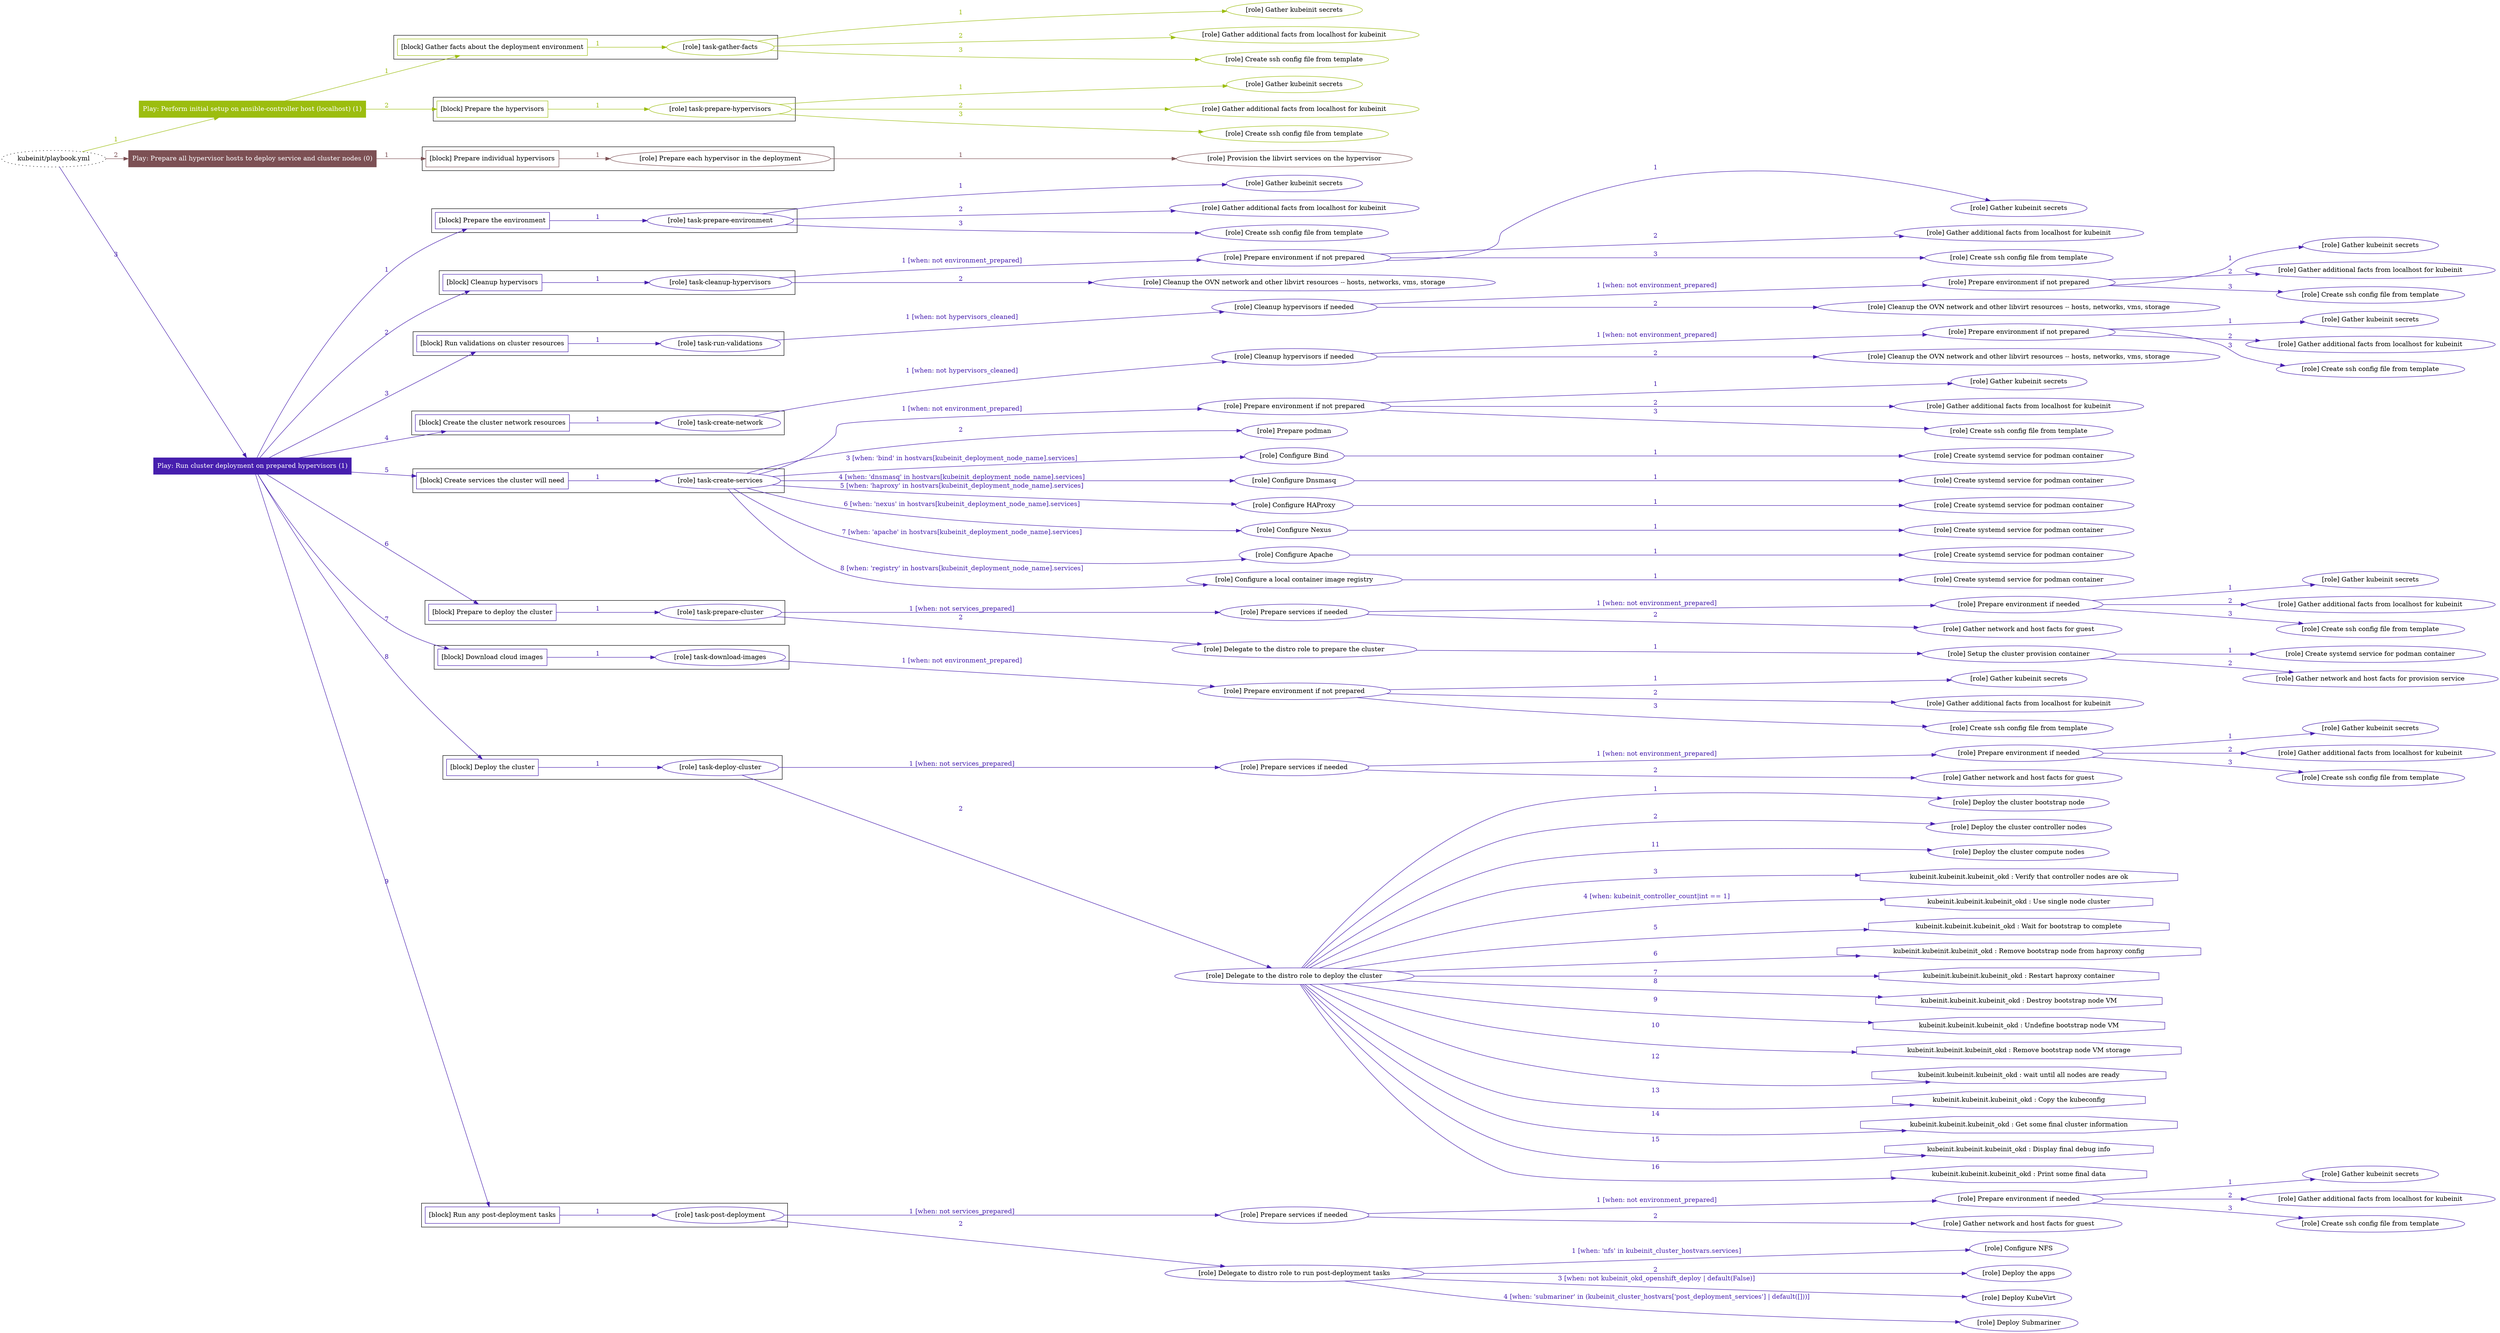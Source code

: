 digraph {
	graph [concentrate=true ordering=in rankdir=LR ratio=fill]
	edge [esep=5 sep=10]
	"kubeinit/playbook.yml" [URL="/home/runner/work/kubeinit/kubeinit/kubeinit/playbook.yml" id=playbook_9cc802af style=dotted]
	play_81bc1581 [label="Play: Perform initial setup on ansible-controller host (localhost) (1)" URL="/home/runner/work/kubeinit/kubeinit/kubeinit/playbook.yml" color="#9cbd0f" fontcolor="#ffffff" id=play_81bc1581 shape=box style=filled tooltip=localhost]
	"kubeinit/playbook.yml" -> play_81bc1581 [label="1 " color="#9cbd0f" fontcolor="#9cbd0f" id=edge_189bdab9 labeltooltip="1 " tooltip="1 "]
	subgraph "Gather kubeinit secrets" {
		role_7b943861 [label="[role] Gather kubeinit secrets" URL="/home/runner/.ansible/collections/ansible_collections/kubeinit/kubeinit/roles/kubeinit_prepare/tasks/gather_kubeinit_facts.yml" color="#9cbd0f" id=role_7b943861 tooltip="Gather kubeinit secrets"]
	}
	subgraph "Gather additional facts from localhost for kubeinit" {
		role_65903624 [label="[role] Gather additional facts from localhost for kubeinit" URL="/home/runner/.ansible/collections/ansible_collections/kubeinit/kubeinit/roles/kubeinit_prepare/tasks/gather_kubeinit_facts.yml" color="#9cbd0f" id=role_65903624 tooltip="Gather additional facts from localhost for kubeinit"]
	}
	subgraph "Create ssh config file from template" {
		role_496c6e29 [label="[role] Create ssh config file from template" URL="/home/runner/.ansible/collections/ansible_collections/kubeinit/kubeinit/roles/kubeinit_prepare/tasks/gather_kubeinit_facts.yml" color="#9cbd0f" id=role_496c6e29 tooltip="Create ssh config file from template"]
	}
	subgraph "task-gather-facts" {
		role_dcdf3f28 [label="[role] task-gather-facts" URL="/home/runner/work/kubeinit/kubeinit/kubeinit/playbook.yml" color="#9cbd0f" id=role_dcdf3f28 tooltip="task-gather-facts"]
		role_dcdf3f28 -> role_7b943861 [label="1 " color="#9cbd0f" fontcolor="#9cbd0f" id=edge_98c8d8b8 labeltooltip="1 " tooltip="1 "]
		role_dcdf3f28 -> role_65903624 [label="2 " color="#9cbd0f" fontcolor="#9cbd0f" id=edge_5cb4cde2 labeltooltip="2 " tooltip="2 "]
		role_dcdf3f28 -> role_496c6e29 [label="3 " color="#9cbd0f" fontcolor="#9cbd0f" id=edge_80d3b8a9 labeltooltip="3 " tooltip="3 "]
	}
	subgraph "Gather kubeinit secrets" {
		role_e08fcea3 [label="[role] Gather kubeinit secrets" URL="/home/runner/.ansible/collections/ansible_collections/kubeinit/kubeinit/roles/kubeinit_prepare/tasks/gather_kubeinit_facts.yml" color="#9cbd0f" id=role_e08fcea3 tooltip="Gather kubeinit secrets"]
	}
	subgraph "Gather additional facts from localhost for kubeinit" {
		role_edfb1e22 [label="[role] Gather additional facts from localhost for kubeinit" URL="/home/runner/.ansible/collections/ansible_collections/kubeinit/kubeinit/roles/kubeinit_prepare/tasks/gather_kubeinit_facts.yml" color="#9cbd0f" id=role_edfb1e22 tooltip="Gather additional facts from localhost for kubeinit"]
	}
	subgraph "Create ssh config file from template" {
		role_15c2b020 [label="[role] Create ssh config file from template" URL="/home/runner/.ansible/collections/ansible_collections/kubeinit/kubeinit/roles/kubeinit_prepare/tasks/gather_kubeinit_facts.yml" color="#9cbd0f" id=role_15c2b020 tooltip="Create ssh config file from template"]
	}
	subgraph "task-prepare-hypervisors" {
		role_9804eafb [label="[role] task-prepare-hypervisors" URL="/home/runner/work/kubeinit/kubeinit/kubeinit/playbook.yml" color="#9cbd0f" id=role_9804eafb tooltip="task-prepare-hypervisors"]
		role_9804eafb -> role_e08fcea3 [label="1 " color="#9cbd0f" fontcolor="#9cbd0f" id=edge_4ecbd9c1 labeltooltip="1 " tooltip="1 "]
		role_9804eafb -> role_edfb1e22 [label="2 " color="#9cbd0f" fontcolor="#9cbd0f" id=edge_623f1807 labeltooltip="2 " tooltip="2 "]
		role_9804eafb -> role_15c2b020 [label="3 " color="#9cbd0f" fontcolor="#9cbd0f" id=edge_938f1fee labeltooltip="3 " tooltip="3 "]
	}
	subgraph "Play: Perform initial setup on ansible-controller host (localhost) (1)" {
		play_81bc1581 -> block_3ba77d86 [label=1 color="#9cbd0f" fontcolor="#9cbd0f" id=edge_8c261be0 labeltooltip=1 tooltip=1]
		subgraph cluster_block_3ba77d86 {
			block_3ba77d86 [label="[block] Gather facts about the deployment environment" URL="/home/runner/work/kubeinit/kubeinit/kubeinit/playbook.yml" color="#9cbd0f" id=block_3ba77d86 labeltooltip="Gather facts about the deployment environment" shape=box tooltip="Gather facts about the deployment environment"]
			block_3ba77d86 -> role_dcdf3f28 [label="1 " color="#9cbd0f" fontcolor="#9cbd0f" id=edge_41c5cd5d labeltooltip="1 " tooltip="1 "]
		}
		play_81bc1581 -> block_17cf074a [label=2 color="#9cbd0f" fontcolor="#9cbd0f" id=edge_1e393c81 labeltooltip=2 tooltip=2]
		subgraph cluster_block_17cf074a {
			block_17cf074a [label="[block] Prepare the hypervisors" URL="/home/runner/work/kubeinit/kubeinit/kubeinit/playbook.yml" color="#9cbd0f" id=block_17cf074a labeltooltip="Prepare the hypervisors" shape=box tooltip="Prepare the hypervisors"]
			block_17cf074a -> role_9804eafb [label="1 " color="#9cbd0f" fontcolor="#9cbd0f" id=edge_7dbd4bc4 labeltooltip="1 " tooltip="1 "]
		}
	}
	play_7b127352 [label="Play: Prepare all hypervisor hosts to deploy service and cluster nodes (0)" URL="/home/runner/work/kubeinit/kubeinit/kubeinit/playbook.yml" color="#7c5054" fontcolor="#ffffff" id=play_7b127352 shape=box style=filled tooltip="Play: Prepare all hypervisor hosts to deploy service and cluster nodes (0)"]
	"kubeinit/playbook.yml" -> play_7b127352 [label="2 " color="#7c5054" fontcolor="#7c5054" id=edge_71e91bdf labeltooltip="2 " tooltip="2 "]
	subgraph "Provision the libvirt services on the hypervisor" {
		role_feec5222 [label="[role] Provision the libvirt services on the hypervisor" URL="/home/runner/.ansible/collections/ansible_collections/kubeinit/kubeinit/roles/kubeinit_prepare/tasks/prepare_hypervisor.yml" color="#7c5054" id=role_feec5222 tooltip="Provision the libvirt services on the hypervisor"]
	}
	subgraph "Prepare each hypervisor in the deployment" {
		role_6adc92ae [label="[role] Prepare each hypervisor in the deployment" URL="/home/runner/work/kubeinit/kubeinit/kubeinit/playbook.yml" color="#7c5054" id=role_6adc92ae tooltip="Prepare each hypervisor in the deployment"]
		role_6adc92ae -> role_feec5222 [label="1 " color="#7c5054" fontcolor="#7c5054" id=edge_ac020909 labeltooltip="1 " tooltip="1 "]
	}
	subgraph "Play: Prepare all hypervisor hosts to deploy service and cluster nodes (0)" {
		play_7b127352 -> block_14a18337 [label=1 color="#7c5054" fontcolor="#7c5054" id=edge_80cd585d labeltooltip=1 tooltip=1]
		subgraph cluster_block_14a18337 {
			block_14a18337 [label="[block] Prepare individual hypervisors" URL="/home/runner/work/kubeinit/kubeinit/kubeinit/playbook.yml" color="#7c5054" id=block_14a18337 labeltooltip="Prepare individual hypervisors" shape=box tooltip="Prepare individual hypervisors"]
			block_14a18337 -> role_6adc92ae [label="1 " color="#7c5054" fontcolor="#7c5054" id=edge_78075892 labeltooltip="1 " tooltip="1 "]
		}
	}
	play_370c5b3e [label="Play: Run cluster deployment on prepared hypervisors (1)" URL="/home/runner/work/kubeinit/kubeinit/kubeinit/playbook.yml" color="#461eae" fontcolor="#ffffff" id=play_370c5b3e shape=box style=filled tooltip=localhost]
	"kubeinit/playbook.yml" -> play_370c5b3e [label="3 " color="#461eae" fontcolor="#461eae" id=edge_d28261f2 labeltooltip="3 " tooltip="3 "]
	subgraph "Gather kubeinit secrets" {
		role_a49b3875 [label="[role] Gather kubeinit secrets" URL="/home/runner/.ansible/collections/ansible_collections/kubeinit/kubeinit/roles/kubeinit_prepare/tasks/gather_kubeinit_facts.yml" color="#461eae" id=role_a49b3875 tooltip="Gather kubeinit secrets"]
	}
	subgraph "Gather additional facts from localhost for kubeinit" {
		role_4850aa24 [label="[role] Gather additional facts from localhost for kubeinit" URL="/home/runner/.ansible/collections/ansible_collections/kubeinit/kubeinit/roles/kubeinit_prepare/tasks/gather_kubeinit_facts.yml" color="#461eae" id=role_4850aa24 tooltip="Gather additional facts from localhost for kubeinit"]
	}
	subgraph "Create ssh config file from template" {
		role_ab79af02 [label="[role] Create ssh config file from template" URL="/home/runner/.ansible/collections/ansible_collections/kubeinit/kubeinit/roles/kubeinit_prepare/tasks/gather_kubeinit_facts.yml" color="#461eae" id=role_ab79af02 tooltip="Create ssh config file from template"]
	}
	subgraph "task-prepare-environment" {
		role_c9376bac [label="[role] task-prepare-environment" URL="/home/runner/work/kubeinit/kubeinit/kubeinit/playbook.yml" color="#461eae" id=role_c9376bac tooltip="task-prepare-environment"]
		role_c9376bac -> role_a49b3875 [label="1 " color="#461eae" fontcolor="#461eae" id=edge_0847d1ad labeltooltip="1 " tooltip="1 "]
		role_c9376bac -> role_4850aa24 [label="2 " color="#461eae" fontcolor="#461eae" id=edge_4413a2c4 labeltooltip="2 " tooltip="2 "]
		role_c9376bac -> role_ab79af02 [label="3 " color="#461eae" fontcolor="#461eae" id=edge_9b6a639d labeltooltip="3 " tooltip="3 "]
	}
	subgraph "Gather kubeinit secrets" {
		role_ab8e51dd [label="[role] Gather kubeinit secrets" URL="/home/runner/.ansible/collections/ansible_collections/kubeinit/kubeinit/roles/kubeinit_prepare/tasks/gather_kubeinit_facts.yml" color="#461eae" id=role_ab8e51dd tooltip="Gather kubeinit secrets"]
	}
	subgraph "Gather additional facts from localhost for kubeinit" {
		role_6de2dcb7 [label="[role] Gather additional facts from localhost for kubeinit" URL="/home/runner/.ansible/collections/ansible_collections/kubeinit/kubeinit/roles/kubeinit_prepare/tasks/gather_kubeinit_facts.yml" color="#461eae" id=role_6de2dcb7 tooltip="Gather additional facts from localhost for kubeinit"]
	}
	subgraph "Create ssh config file from template" {
		role_5c23026c [label="[role] Create ssh config file from template" URL="/home/runner/.ansible/collections/ansible_collections/kubeinit/kubeinit/roles/kubeinit_prepare/tasks/gather_kubeinit_facts.yml" color="#461eae" id=role_5c23026c tooltip="Create ssh config file from template"]
	}
	subgraph "Prepare environment if not prepared" {
		role_9e4165cb [label="[role] Prepare environment if not prepared" URL="/home/runner/.ansible/collections/ansible_collections/kubeinit/kubeinit/roles/kubeinit_prepare/tasks/cleanup_hypervisors.yml" color="#461eae" id=role_9e4165cb tooltip="Prepare environment if not prepared"]
		role_9e4165cb -> role_ab8e51dd [label="1 " color="#461eae" fontcolor="#461eae" id=edge_90dc816f labeltooltip="1 " tooltip="1 "]
		role_9e4165cb -> role_6de2dcb7 [label="2 " color="#461eae" fontcolor="#461eae" id=edge_35d94a81 labeltooltip="2 " tooltip="2 "]
		role_9e4165cb -> role_5c23026c [label="3 " color="#461eae" fontcolor="#461eae" id=edge_4009ca99 labeltooltip="3 " tooltip="3 "]
	}
	subgraph "Cleanup the OVN network and other libvirt resources -- hosts, networks, vms, storage" {
		role_bb50b7b8 [label="[role] Cleanup the OVN network and other libvirt resources -- hosts, networks, vms, storage" URL="/home/runner/.ansible/collections/ansible_collections/kubeinit/kubeinit/roles/kubeinit_prepare/tasks/cleanup_hypervisors.yml" color="#461eae" id=role_bb50b7b8 tooltip="Cleanup the OVN network and other libvirt resources -- hosts, networks, vms, storage"]
	}
	subgraph "task-cleanup-hypervisors" {
		role_65c91304 [label="[role] task-cleanup-hypervisors" URL="/home/runner/work/kubeinit/kubeinit/kubeinit/playbook.yml" color="#461eae" id=role_65c91304 tooltip="task-cleanup-hypervisors"]
		role_65c91304 -> role_9e4165cb [label="1 [when: not environment_prepared]" color="#461eae" fontcolor="#461eae" id=edge_37093793 labeltooltip="1 [when: not environment_prepared]" tooltip="1 [when: not environment_prepared]"]
		role_65c91304 -> role_bb50b7b8 [label="2 " color="#461eae" fontcolor="#461eae" id=edge_5b0df9df labeltooltip="2 " tooltip="2 "]
	}
	subgraph "Gather kubeinit secrets" {
		role_b4d611a6 [label="[role] Gather kubeinit secrets" URL="/home/runner/.ansible/collections/ansible_collections/kubeinit/kubeinit/roles/kubeinit_prepare/tasks/gather_kubeinit_facts.yml" color="#461eae" id=role_b4d611a6 tooltip="Gather kubeinit secrets"]
	}
	subgraph "Gather additional facts from localhost for kubeinit" {
		role_2958d3c2 [label="[role] Gather additional facts from localhost for kubeinit" URL="/home/runner/.ansible/collections/ansible_collections/kubeinit/kubeinit/roles/kubeinit_prepare/tasks/gather_kubeinit_facts.yml" color="#461eae" id=role_2958d3c2 tooltip="Gather additional facts from localhost for kubeinit"]
	}
	subgraph "Create ssh config file from template" {
		role_bdf4a1ce [label="[role] Create ssh config file from template" URL="/home/runner/.ansible/collections/ansible_collections/kubeinit/kubeinit/roles/kubeinit_prepare/tasks/gather_kubeinit_facts.yml" color="#461eae" id=role_bdf4a1ce tooltip="Create ssh config file from template"]
	}
	subgraph "Prepare environment if not prepared" {
		role_e986a246 [label="[role] Prepare environment if not prepared" URL="/home/runner/.ansible/collections/ansible_collections/kubeinit/kubeinit/roles/kubeinit_prepare/tasks/cleanup_hypervisors.yml" color="#461eae" id=role_e986a246 tooltip="Prepare environment if not prepared"]
		role_e986a246 -> role_b4d611a6 [label="1 " color="#461eae" fontcolor="#461eae" id=edge_7e2352f6 labeltooltip="1 " tooltip="1 "]
		role_e986a246 -> role_2958d3c2 [label="2 " color="#461eae" fontcolor="#461eae" id=edge_d8fc2906 labeltooltip="2 " tooltip="2 "]
		role_e986a246 -> role_bdf4a1ce [label="3 " color="#461eae" fontcolor="#461eae" id=edge_310923e5 labeltooltip="3 " tooltip="3 "]
	}
	subgraph "Cleanup the OVN network and other libvirt resources -- hosts, networks, vms, storage" {
		role_b8081fb9 [label="[role] Cleanup the OVN network and other libvirt resources -- hosts, networks, vms, storage" URL="/home/runner/.ansible/collections/ansible_collections/kubeinit/kubeinit/roles/kubeinit_prepare/tasks/cleanup_hypervisors.yml" color="#461eae" id=role_b8081fb9 tooltip="Cleanup the OVN network and other libvirt resources -- hosts, networks, vms, storage"]
	}
	subgraph "Cleanup hypervisors if needed" {
		role_47594390 [label="[role] Cleanup hypervisors if needed" URL="/home/runner/.ansible/collections/ansible_collections/kubeinit/kubeinit/roles/kubeinit_validations/tasks/main.yml" color="#461eae" id=role_47594390 tooltip="Cleanup hypervisors if needed"]
		role_47594390 -> role_e986a246 [label="1 [when: not environment_prepared]" color="#461eae" fontcolor="#461eae" id=edge_1e8cb37c labeltooltip="1 [when: not environment_prepared]" tooltip="1 [when: not environment_prepared]"]
		role_47594390 -> role_b8081fb9 [label="2 " color="#461eae" fontcolor="#461eae" id=edge_a6c67a1d labeltooltip="2 " tooltip="2 "]
	}
	subgraph "task-run-validations" {
		role_8c0e9b67 [label="[role] task-run-validations" URL="/home/runner/work/kubeinit/kubeinit/kubeinit/playbook.yml" color="#461eae" id=role_8c0e9b67 tooltip="task-run-validations"]
		role_8c0e9b67 -> role_47594390 [label="1 [when: not hypervisors_cleaned]" color="#461eae" fontcolor="#461eae" id=edge_352592f3 labeltooltip="1 [when: not hypervisors_cleaned]" tooltip="1 [when: not hypervisors_cleaned]"]
	}
	subgraph "Gather kubeinit secrets" {
		role_452b9adb [label="[role] Gather kubeinit secrets" URL="/home/runner/.ansible/collections/ansible_collections/kubeinit/kubeinit/roles/kubeinit_prepare/tasks/gather_kubeinit_facts.yml" color="#461eae" id=role_452b9adb tooltip="Gather kubeinit secrets"]
	}
	subgraph "Gather additional facts from localhost for kubeinit" {
		role_ead578b3 [label="[role] Gather additional facts from localhost for kubeinit" URL="/home/runner/.ansible/collections/ansible_collections/kubeinit/kubeinit/roles/kubeinit_prepare/tasks/gather_kubeinit_facts.yml" color="#461eae" id=role_ead578b3 tooltip="Gather additional facts from localhost for kubeinit"]
	}
	subgraph "Create ssh config file from template" {
		role_f26f3340 [label="[role] Create ssh config file from template" URL="/home/runner/.ansible/collections/ansible_collections/kubeinit/kubeinit/roles/kubeinit_prepare/tasks/gather_kubeinit_facts.yml" color="#461eae" id=role_f26f3340 tooltip="Create ssh config file from template"]
	}
	subgraph "Prepare environment if not prepared" {
		role_0836a53c [label="[role] Prepare environment if not prepared" URL="/home/runner/.ansible/collections/ansible_collections/kubeinit/kubeinit/roles/kubeinit_prepare/tasks/cleanup_hypervisors.yml" color="#461eae" id=role_0836a53c tooltip="Prepare environment if not prepared"]
		role_0836a53c -> role_452b9adb [label="1 " color="#461eae" fontcolor="#461eae" id=edge_94e2f90f labeltooltip="1 " tooltip="1 "]
		role_0836a53c -> role_ead578b3 [label="2 " color="#461eae" fontcolor="#461eae" id=edge_87ff3466 labeltooltip="2 " tooltip="2 "]
		role_0836a53c -> role_f26f3340 [label="3 " color="#461eae" fontcolor="#461eae" id=edge_9746b71d labeltooltip="3 " tooltip="3 "]
	}
	subgraph "Cleanup the OVN network and other libvirt resources -- hosts, networks, vms, storage" {
		role_fb059364 [label="[role] Cleanup the OVN network and other libvirt resources -- hosts, networks, vms, storage" URL="/home/runner/.ansible/collections/ansible_collections/kubeinit/kubeinit/roles/kubeinit_prepare/tasks/cleanup_hypervisors.yml" color="#461eae" id=role_fb059364 tooltip="Cleanup the OVN network and other libvirt resources -- hosts, networks, vms, storage"]
	}
	subgraph "Cleanup hypervisors if needed" {
		role_dad52941 [label="[role] Cleanup hypervisors if needed" URL="/home/runner/.ansible/collections/ansible_collections/kubeinit/kubeinit/roles/kubeinit_libvirt/tasks/create_network.yml" color="#461eae" id=role_dad52941 tooltip="Cleanup hypervisors if needed"]
		role_dad52941 -> role_0836a53c [label="1 [when: not environment_prepared]" color="#461eae" fontcolor="#461eae" id=edge_67a81959 labeltooltip="1 [when: not environment_prepared]" tooltip="1 [when: not environment_prepared]"]
		role_dad52941 -> role_fb059364 [label="2 " color="#461eae" fontcolor="#461eae" id=edge_c1a194d7 labeltooltip="2 " tooltip="2 "]
	}
	subgraph "task-create-network" {
		role_6a614d35 [label="[role] task-create-network" URL="/home/runner/work/kubeinit/kubeinit/kubeinit/playbook.yml" color="#461eae" id=role_6a614d35 tooltip="task-create-network"]
		role_6a614d35 -> role_dad52941 [label="1 [when: not hypervisors_cleaned]" color="#461eae" fontcolor="#461eae" id=edge_aaf404a4 labeltooltip="1 [when: not hypervisors_cleaned]" tooltip="1 [when: not hypervisors_cleaned]"]
	}
	subgraph "Gather kubeinit secrets" {
		role_d6043b39 [label="[role] Gather kubeinit secrets" URL="/home/runner/.ansible/collections/ansible_collections/kubeinit/kubeinit/roles/kubeinit_prepare/tasks/gather_kubeinit_facts.yml" color="#461eae" id=role_d6043b39 tooltip="Gather kubeinit secrets"]
	}
	subgraph "Gather additional facts from localhost for kubeinit" {
		role_725d24d3 [label="[role] Gather additional facts from localhost for kubeinit" URL="/home/runner/.ansible/collections/ansible_collections/kubeinit/kubeinit/roles/kubeinit_prepare/tasks/gather_kubeinit_facts.yml" color="#461eae" id=role_725d24d3 tooltip="Gather additional facts from localhost for kubeinit"]
	}
	subgraph "Create ssh config file from template" {
		role_89f6b701 [label="[role] Create ssh config file from template" URL="/home/runner/.ansible/collections/ansible_collections/kubeinit/kubeinit/roles/kubeinit_prepare/tasks/gather_kubeinit_facts.yml" color="#461eae" id=role_89f6b701 tooltip="Create ssh config file from template"]
	}
	subgraph "Prepare environment if not prepared" {
		role_7b91f437 [label="[role] Prepare environment if not prepared" URL="/home/runner/.ansible/collections/ansible_collections/kubeinit/kubeinit/roles/kubeinit_services/tasks/main.yml" color="#461eae" id=role_7b91f437 tooltip="Prepare environment if not prepared"]
		role_7b91f437 -> role_d6043b39 [label="1 " color="#461eae" fontcolor="#461eae" id=edge_ac53f220 labeltooltip="1 " tooltip="1 "]
		role_7b91f437 -> role_725d24d3 [label="2 " color="#461eae" fontcolor="#461eae" id=edge_d22c8d09 labeltooltip="2 " tooltip="2 "]
		role_7b91f437 -> role_89f6b701 [label="3 " color="#461eae" fontcolor="#461eae" id=edge_787e0c0d labeltooltip="3 " tooltip="3 "]
	}
	subgraph "Prepare podman" {
		role_15640141 [label="[role] Prepare podman" URL="/home/runner/.ansible/collections/ansible_collections/kubeinit/kubeinit/roles/kubeinit_services/tasks/00_create_service_pod.yml" color="#461eae" id=role_15640141 tooltip="Prepare podman"]
	}
	subgraph "Create systemd service for podman container" {
		role_0555ed01 [label="[role] Create systemd service for podman container" URL="/home/runner/.ansible/collections/ansible_collections/kubeinit/kubeinit/roles/kubeinit_bind/tasks/main.yml" color="#461eae" id=role_0555ed01 tooltip="Create systemd service for podman container"]
	}
	subgraph "Configure Bind" {
		role_befda2bb [label="[role] Configure Bind" URL="/home/runner/.ansible/collections/ansible_collections/kubeinit/kubeinit/roles/kubeinit_services/tasks/start_services_containers.yml" color="#461eae" id=role_befda2bb tooltip="Configure Bind"]
		role_befda2bb -> role_0555ed01 [label="1 " color="#461eae" fontcolor="#461eae" id=edge_663a1454 labeltooltip="1 " tooltip="1 "]
	}
	subgraph "Create systemd service for podman container" {
		role_8ba60a49 [label="[role] Create systemd service for podman container" URL="/home/runner/.ansible/collections/ansible_collections/kubeinit/kubeinit/roles/kubeinit_dnsmasq/tasks/main.yml" color="#461eae" id=role_8ba60a49 tooltip="Create systemd service for podman container"]
	}
	subgraph "Configure Dnsmasq" {
		role_fd2e25ba [label="[role] Configure Dnsmasq" URL="/home/runner/.ansible/collections/ansible_collections/kubeinit/kubeinit/roles/kubeinit_services/tasks/start_services_containers.yml" color="#461eae" id=role_fd2e25ba tooltip="Configure Dnsmasq"]
		role_fd2e25ba -> role_8ba60a49 [label="1 " color="#461eae" fontcolor="#461eae" id=edge_847a9a04 labeltooltip="1 " tooltip="1 "]
	}
	subgraph "Create systemd service for podman container" {
		role_24cf46bf [label="[role] Create systemd service for podman container" URL="/home/runner/.ansible/collections/ansible_collections/kubeinit/kubeinit/roles/kubeinit_haproxy/tasks/main.yml" color="#461eae" id=role_24cf46bf tooltip="Create systemd service for podman container"]
	}
	subgraph "Configure HAProxy" {
		role_20cf3a5e [label="[role] Configure HAProxy" URL="/home/runner/.ansible/collections/ansible_collections/kubeinit/kubeinit/roles/kubeinit_services/tasks/start_services_containers.yml" color="#461eae" id=role_20cf3a5e tooltip="Configure HAProxy"]
		role_20cf3a5e -> role_24cf46bf [label="1 " color="#461eae" fontcolor="#461eae" id=edge_37c5aa58 labeltooltip="1 " tooltip="1 "]
	}
	subgraph "Create systemd service for podman container" {
		role_0af7b47e [label="[role] Create systemd service for podman container" URL="/home/runner/.ansible/collections/ansible_collections/kubeinit/kubeinit/roles/kubeinit_nexus/tasks/main.yml" color="#461eae" id=role_0af7b47e tooltip="Create systemd service for podman container"]
	}
	subgraph "Configure Nexus" {
		role_06a6f458 [label="[role] Configure Nexus" URL="/home/runner/.ansible/collections/ansible_collections/kubeinit/kubeinit/roles/kubeinit_services/tasks/start_services_containers.yml" color="#461eae" id=role_06a6f458 tooltip="Configure Nexus"]
		role_06a6f458 -> role_0af7b47e [label="1 " color="#461eae" fontcolor="#461eae" id=edge_2bcde69d labeltooltip="1 " tooltip="1 "]
	}
	subgraph "Create systemd service for podman container" {
		role_bf13edf1 [label="[role] Create systemd service for podman container" URL="/home/runner/.ansible/collections/ansible_collections/kubeinit/kubeinit/roles/kubeinit_apache/tasks/main.yml" color="#461eae" id=role_bf13edf1 tooltip="Create systemd service for podman container"]
	}
	subgraph "Configure Apache" {
		role_aff84147 [label="[role] Configure Apache" URL="/home/runner/.ansible/collections/ansible_collections/kubeinit/kubeinit/roles/kubeinit_services/tasks/start_services_containers.yml" color="#461eae" id=role_aff84147 tooltip="Configure Apache"]
		role_aff84147 -> role_bf13edf1 [label="1 " color="#461eae" fontcolor="#461eae" id=edge_7b57e55a labeltooltip="1 " tooltip="1 "]
	}
	subgraph "Create systemd service for podman container" {
		role_e25d3573 [label="[role] Create systemd service for podman container" URL="/home/runner/.ansible/collections/ansible_collections/kubeinit/kubeinit/roles/kubeinit_registry/tasks/main.yml" color="#461eae" id=role_e25d3573 tooltip="Create systemd service for podman container"]
	}
	subgraph "Configure a local container image registry" {
		role_5be43778 [label="[role] Configure a local container image registry" URL="/home/runner/.ansible/collections/ansible_collections/kubeinit/kubeinit/roles/kubeinit_services/tasks/start_services_containers.yml" color="#461eae" id=role_5be43778 tooltip="Configure a local container image registry"]
		role_5be43778 -> role_e25d3573 [label="1 " color="#461eae" fontcolor="#461eae" id=edge_479d8a2d labeltooltip="1 " tooltip="1 "]
	}
	subgraph "task-create-services" {
		role_9886d94f [label="[role] task-create-services" URL="/home/runner/work/kubeinit/kubeinit/kubeinit/playbook.yml" color="#461eae" id=role_9886d94f tooltip="task-create-services"]
		role_9886d94f -> role_7b91f437 [label="1 [when: not environment_prepared]" color="#461eae" fontcolor="#461eae" id=edge_a2300bc6 labeltooltip="1 [when: not environment_prepared]" tooltip="1 [when: not environment_prepared]"]
		role_9886d94f -> role_15640141 [label="2 " color="#461eae" fontcolor="#461eae" id=edge_9dc38398 labeltooltip="2 " tooltip="2 "]
		role_9886d94f -> role_befda2bb [label="3 [when: 'bind' in hostvars[kubeinit_deployment_node_name].services]" color="#461eae" fontcolor="#461eae" id=edge_3a222ef3 labeltooltip="3 [when: 'bind' in hostvars[kubeinit_deployment_node_name].services]" tooltip="3 [when: 'bind' in hostvars[kubeinit_deployment_node_name].services]"]
		role_9886d94f -> role_fd2e25ba [label="4 [when: 'dnsmasq' in hostvars[kubeinit_deployment_node_name].services]" color="#461eae" fontcolor="#461eae" id=edge_fb9fab83 labeltooltip="4 [when: 'dnsmasq' in hostvars[kubeinit_deployment_node_name].services]" tooltip="4 [when: 'dnsmasq' in hostvars[kubeinit_deployment_node_name].services]"]
		role_9886d94f -> role_20cf3a5e [label="5 [when: 'haproxy' in hostvars[kubeinit_deployment_node_name].services]" color="#461eae" fontcolor="#461eae" id=edge_5f759019 labeltooltip="5 [when: 'haproxy' in hostvars[kubeinit_deployment_node_name].services]" tooltip="5 [when: 'haproxy' in hostvars[kubeinit_deployment_node_name].services]"]
		role_9886d94f -> role_06a6f458 [label="6 [when: 'nexus' in hostvars[kubeinit_deployment_node_name].services]" color="#461eae" fontcolor="#461eae" id=edge_3e06fd76 labeltooltip="6 [when: 'nexus' in hostvars[kubeinit_deployment_node_name].services]" tooltip="6 [when: 'nexus' in hostvars[kubeinit_deployment_node_name].services]"]
		role_9886d94f -> role_aff84147 [label="7 [when: 'apache' in hostvars[kubeinit_deployment_node_name].services]" color="#461eae" fontcolor="#461eae" id=edge_d15cc67b labeltooltip="7 [when: 'apache' in hostvars[kubeinit_deployment_node_name].services]" tooltip="7 [when: 'apache' in hostvars[kubeinit_deployment_node_name].services]"]
		role_9886d94f -> role_5be43778 [label="8 [when: 'registry' in hostvars[kubeinit_deployment_node_name].services]" color="#461eae" fontcolor="#461eae" id=edge_99e60a58 labeltooltip="8 [when: 'registry' in hostvars[kubeinit_deployment_node_name].services]" tooltip="8 [when: 'registry' in hostvars[kubeinit_deployment_node_name].services]"]
	}
	subgraph "Gather kubeinit secrets" {
		role_f6882ae2 [label="[role] Gather kubeinit secrets" URL="/home/runner/.ansible/collections/ansible_collections/kubeinit/kubeinit/roles/kubeinit_prepare/tasks/gather_kubeinit_facts.yml" color="#461eae" id=role_f6882ae2 tooltip="Gather kubeinit secrets"]
	}
	subgraph "Gather additional facts from localhost for kubeinit" {
		role_f6c85501 [label="[role] Gather additional facts from localhost for kubeinit" URL="/home/runner/.ansible/collections/ansible_collections/kubeinit/kubeinit/roles/kubeinit_prepare/tasks/gather_kubeinit_facts.yml" color="#461eae" id=role_f6c85501 tooltip="Gather additional facts from localhost for kubeinit"]
	}
	subgraph "Create ssh config file from template" {
		role_0653274e [label="[role] Create ssh config file from template" URL="/home/runner/.ansible/collections/ansible_collections/kubeinit/kubeinit/roles/kubeinit_prepare/tasks/gather_kubeinit_facts.yml" color="#461eae" id=role_0653274e tooltip="Create ssh config file from template"]
	}
	subgraph "Prepare environment if needed" {
		role_f576b0d4 [label="[role] Prepare environment if needed" URL="/home/runner/.ansible/collections/ansible_collections/kubeinit/kubeinit/roles/kubeinit_services/tasks/prepare_services.yml" color="#461eae" id=role_f576b0d4 tooltip="Prepare environment if needed"]
		role_f576b0d4 -> role_f6882ae2 [label="1 " color="#461eae" fontcolor="#461eae" id=edge_7a3eaea3 labeltooltip="1 " tooltip="1 "]
		role_f576b0d4 -> role_f6c85501 [label="2 " color="#461eae" fontcolor="#461eae" id=edge_27b0cb2d labeltooltip="2 " tooltip="2 "]
		role_f576b0d4 -> role_0653274e [label="3 " color="#461eae" fontcolor="#461eae" id=edge_16a53e74 labeltooltip="3 " tooltip="3 "]
	}
	subgraph "Gather network and host facts for guest" {
		role_6b75e1ac [label="[role] Gather network and host facts for guest" URL="/home/runner/.ansible/collections/ansible_collections/kubeinit/kubeinit/roles/kubeinit_services/tasks/prepare_services.yml" color="#461eae" id=role_6b75e1ac tooltip="Gather network and host facts for guest"]
	}
	subgraph "Prepare services if needed" {
		role_8b427521 [label="[role] Prepare services if needed" URL="/home/runner/.ansible/collections/ansible_collections/kubeinit/kubeinit/roles/kubeinit_prepare/tasks/prepare_cluster.yml" color="#461eae" id=role_8b427521 tooltip="Prepare services if needed"]
		role_8b427521 -> role_f576b0d4 [label="1 [when: not environment_prepared]" color="#461eae" fontcolor="#461eae" id=edge_4d099bd4 labeltooltip="1 [when: not environment_prepared]" tooltip="1 [when: not environment_prepared]"]
		role_8b427521 -> role_6b75e1ac [label="2 " color="#461eae" fontcolor="#461eae" id=edge_16aa1c05 labeltooltip="2 " tooltip="2 "]
	}
	subgraph "Create systemd service for podman container" {
		role_1abc6bc3 [label="[role] Create systemd service for podman container" URL="/home/runner/.ansible/collections/ansible_collections/kubeinit/kubeinit/roles/kubeinit_services/tasks/create_provision_container.yml" color="#461eae" id=role_1abc6bc3 tooltip="Create systemd service for podman container"]
	}
	subgraph "Gather network and host facts for provision service" {
		role_74290e42 [label="[role] Gather network and host facts for provision service" URL="/home/runner/.ansible/collections/ansible_collections/kubeinit/kubeinit/roles/kubeinit_services/tasks/create_provision_container.yml" color="#461eae" id=role_74290e42 tooltip="Gather network and host facts for provision service"]
	}
	subgraph "Setup the cluster provision container" {
		role_aebcf851 [label="[role] Setup the cluster provision container" URL="/home/runner/.ansible/collections/ansible_collections/kubeinit/kubeinit/roles/kubeinit_okd/tasks/prepare_cluster.yml" color="#461eae" id=role_aebcf851 tooltip="Setup the cluster provision container"]
		role_aebcf851 -> role_1abc6bc3 [label="1 " color="#461eae" fontcolor="#461eae" id=edge_deaf4702 labeltooltip="1 " tooltip="1 "]
		role_aebcf851 -> role_74290e42 [label="2 " color="#461eae" fontcolor="#461eae" id=edge_8df60a36 labeltooltip="2 " tooltip="2 "]
	}
	subgraph "Delegate to the distro role to prepare the cluster" {
		role_4f9a9241 [label="[role] Delegate to the distro role to prepare the cluster" URL="/home/runner/.ansible/collections/ansible_collections/kubeinit/kubeinit/roles/kubeinit_prepare/tasks/prepare_cluster.yml" color="#461eae" id=role_4f9a9241 tooltip="Delegate to the distro role to prepare the cluster"]
		role_4f9a9241 -> role_aebcf851 [label="1 " color="#461eae" fontcolor="#461eae" id=edge_2556a543 labeltooltip="1 " tooltip="1 "]
	}
	subgraph "task-prepare-cluster" {
		role_de939d5b [label="[role] task-prepare-cluster" URL="/home/runner/work/kubeinit/kubeinit/kubeinit/playbook.yml" color="#461eae" id=role_de939d5b tooltip="task-prepare-cluster"]
		role_de939d5b -> role_8b427521 [label="1 [when: not services_prepared]" color="#461eae" fontcolor="#461eae" id=edge_d4257814 labeltooltip="1 [when: not services_prepared]" tooltip="1 [when: not services_prepared]"]
		role_de939d5b -> role_4f9a9241 [label="2 " color="#461eae" fontcolor="#461eae" id=edge_24201970 labeltooltip="2 " tooltip="2 "]
	}
	subgraph "Gather kubeinit secrets" {
		role_fb55438d [label="[role] Gather kubeinit secrets" URL="/home/runner/.ansible/collections/ansible_collections/kubeinit/kubeinit/roles/kubeinit_prepare/tasks/gather_kubeinit_facts.yml" color="#461eae" id=role_fb55438d tooltip="Gather kubeinit secrets"]
	}
	subgraph "Gather additional facts from localhost for kubeinit" {
		role_c71d24ea [label="[role] Gather additional facts from localhost for kubeinit" URL="/home/runner/.ansible/collections/ansible_collections/kubeinit/kubeinit/roles/kubeinit_prepare/tasks/gather_kubeinit_facts.yml" color="#461eae" id=role_c71d24ea tooltip="Gather additional facts from localhost for kubeinit"]
	}
	subgraph "Create ssh config file from template" {
		role_418f6c48 [label="[role] Create ssh config file from template" URL="/home/runner/.ansible/collections/ansible_collections/kubeinit/kubeinit/roles/kubeinit_prepare/tasks/gather_kubeinit_facts.yml" color="#461eae" id=role_418f6c48 tooltip="Create ssh config file from template"]
	}
	subgraph "Prepare environment if not prepared" {
		role_8fc9e4f6 [label="[role] Prepare environment if not prepared" URL="/home/runner/.ansible/collections/ansible_collections/kubeinit/kubeinit/roles/kubeinit_libvirt/tasks/download_cloud_images.yml" color="#461eae" id=role_8fc9e4f6 tooltip="Prepare environment if not prepared"]
		role_8fc9e4f6 -> role_fb55438d [label="1 " color="#461eae" fontcolor="#461eae" id=edge_a816241f labeltooltip="1 " tooltip="1 "]
		role_8fc9e4f6 -> role_c71d24ea [label="2 " color="#461eae" fontcolor="#461eae" id=edge_2e6f571a labeltooltip="2 " tooltip="2 "]
		role_8fc9e4f6 -> role_418f6c48 [label="3 " color="#461eae" fontcolor="#461eae" id=edge_393f080b labeltooltip="3 " tooltip="3 "]
	}
	subgraph "task-download-images" {
		role_19c3f162 [label="[role] task-download-images" URL="/home/runner/work/kubeinit/kubeinit/kubeinit/playbook.yml" color="#461eae" id=role_19c3f162 tooltip="task-download-images"]
		role_19c3f162 -> role_8fc9e4f6 [label="1 [when: not environment_prepared]" color="#461eae" fontcolor="#461eae" id=edge_d36331cf labeltooltip="1 [when: not environment_prepared]" tooltip="1 [when: not environment_prepared]"]
	}
	subgraph "Gather kubeinit secrets" {
		role_486745a8 [label="[role] Gather kubeinit secrets" URL="/home/runner/.ansible/collections/ansible_collections/kubeinit/kubeinit/roles/kubeinit_prepare/tasks/gather_kubeinit_facts.yml" color="#461eae" id=role_486745a8 tooltip="Gather kubeinit secrets"]
	}
	subgraph "Gather additional facts from localhost for kubeinit" {
		role_07b238db [label="[role] Gather additional facts from localhost for kubeinit" URL="/home/runner/.ansible/collections/ansible_collections/kubeinit/kubeinit/roles/kubeinit_prepare/tasks/gather_kubeinit_facts.yml" color="#461eae" id=role_07b238db tooltip="Gather additional facts from localhost for kubeinit"]
	}
	subgraph "Create ssh config file from template" {
		role_cb411521 [label="[role] Create ssh config file from template" URL="/home/runner/.ansible/collections/ansible_collections/kubeinit/kubeinit/roles/kubeinit_prepare/tasks/gather_kubeinit_facts.yml" color="#461eae" id=role_cb411521 tooltip="Create ssh config file from template"]
	}
	subgraph "Prepare environment if needed" {
		role_655c8958 [label="[role] Prepare environment if needed" URL="/home/runner/.ansible/collections/ansible_collections/kubeinit/kubeinit/roles/kubeinit_services/tasks/prepare_services.yml" color="#461eae" id=role_655c8958 tooltip="Prepare environment if needed"]
		role_655c8958 -> role_486745a8 [label="1 " color="#461eae" fontcolor="#461eae" id=edge_36fa4f8b labeltooltip="1 " tooltip="1 "]
		role_655c8958 -> role_07b238db [label="2 " color="#461eae" fontcolor="#461eae" id=edge_1beb99ea labeltooltip="2 " tooltip="2 "]
		role_655c8958 -> role_cb411521 [label="3 " color="#461eae" fontcolor="#461eae" id=edge_f0285d95 labeltooltip="3 " tooltip="3 "]
	}
	subgraph "Gather network and host facts for guest" {
		role_6febaf2d [label="[role] Gather network and host facts for guest" URL="/home/runner/.ansible/collections/ansible_collections/kubeinit/kubeinit/roles/kubeinit_services/tasks/prepare_services.yml" color="#461eae" id=role_6febaf2d tooltip="Gather network and host facts for guest"]
	}
	subgraph "Prepare services if needed" {
		role_90c65158 [label="[role] Prepare services if needed" URL="/home/runner/.ansible/collections/ansible_collections/kubeinit/kubeinit/roles/kubeinit_prepare/tasks/deploy_cluster.yml" color="#461eae" id=role_90c65158 tooltip="Prepare services if needed"]
		role_90c65158 -> role_655c8958 [label="1 [when: not environment_prepared]" color="#461eae" fontcolor="#461eae" id=edge_e6f97061 labeltooltip="1 [when: not environment_prepared]" tooltip="1 [when: not environment_prepared]"]
		role_90c65158 -> role_6febaf2d [label="2 " color="#461eae" fontcolor="#461eae" id=edge_3d9e06db labeltooltip="2 " tooltip="2 "]
	}
	subgraph "Deploy the cluster bootstrap node" {
		role_ec4e6253 [label="[role] Deploy the cluster bootstrap node" URL="/home/runner/.ansible/collections/ansible_collections/kubeinit/kubeinit/roles/kubeinit_okd/tasks/main.yml" color="#461eae" id=role_ec4e6253 tooltip="Deploy the cluster bootstrap node"]
	}
	subgraph "Deploy the cluster controller nodes" {
		role_c0836098 [label="[role] Deploy the cluster controller nodes" URL="/home/runner/.ansible/collections/ansible_collections/kubeinit/kubeinit/roles/kubeinit_okd/tasks/main.yml" color="#461eae" id=role_c0836098 tooltip="Deploy the cluster controller nodes"]
	}
	subgraph "Deploy the cluster compute nodes" {
		role_e8133880 [label="[role] Deploy the cluster compute nodes" URL="/home/runner/.ansible/collections/ansible_collections/kubeinit/kubeinit/roles/kubeinit_okd/tasks/main.yml" color="#461eae" id=role_e8133880 tooltip="Deploy the cluster compute nodes"]
	}
	subgraph "Delegate to the distro role to deploy the cluster" {
		role_785c5a20 [label="[role] Delegate to the distro role to deploy the cluster" URL="/home/runner/.ansible/collections/ansible_collections/kubeinit/kubeinit/roles/kubeinit_prepare/tasks/deploy_cluster.yml" color="#461eae" id=role_785c5a20 tooltip="Delegate to the distro role to deploy the cluster"]
		role_785c5a20 -> role_ec4e6253 [label="1 " color="#461eae" fontcolor="#461eae" id=edge_83a1d738 labeltooltip="1 " tooltip="1 "]
		role_785c5a20 -> role_c0836098 [label="2 " color="#461eae" fontcolor="#461eae" id=edge_59a93d2a labeltooltip="2 " tooltip="2 "]
		task_66f97f5e [label="kubeinit.kubeinit.kubeinit_okd : Verify that controller nodes are ok" URL="/home/runner/.ansible/collections/ansible_collections/kubeinit/kubeinit/roles/kubeinit_okd/tasks/main.yml" color="#461eae" id=task_66f97f5e shape=octagon tooltip="kubeinit.kubeinit.kubeinit_okd : Verify that controller nodes are ok"]
		role_785c5a20 -> task_66f97f5e [label="3 " color="#461eae" fontcolor="#461eae" id=edge_b74527ed labeltooltip="3 " tooltip="3 "]
		task_918d7cfd [label="kubeinit.kubeinit.kubeinit_okd : Use single node cluster" URL="/home/runner/.ansible/collections/ansible_collections/kubeinit/kubeinit/roles/kubeinit_okd/tasks/main.yml" color="#461eae" id=task_918d7cfd shape=octagon tooltip="kubeinit.kubeinit.kubeinit_okd : Use single node cluster"]
		role_785c5a20 -> task_918d7cfd [label="4 [when: kubeinit_controller_count|int == 1]" color="#461eae" fontcolor="#461eae" id=edge_444d1096 labeltooltip="4 [when: kubeinit_controller_count|int == 1]" tooltip="4 [when: kubeinit_controller_count|int == 1]"]
		task_a45cea6f [label="kubeinit.kubeinit.kubeinit_okd : Wait for bootstrap to complete" URL="/home/runner/.ansible/collections/ansible_collections/kubeinit/kubeinit/roles/kubeinit_okd/tasks/main.yml" color="#461eae" id=task_a45cea6f shape=octagon tooltip="kubeinit.kubeinit.kubeinit_okd : Wait for bootstrap to complete"]
		role_785c5a20 -> task_a45cea6f [label="5 " color="#461eae" fontcolor="#461eae" id=edge_c5c8a8b7 labeltooltip="5 " tooltip="5 "]
		task_b35320ec [label="kubeinit.kubeinit.kubeinit_okd : Remove bootstrap node from haproxy config" URL="/home/runner/.ansible/collections/ansible_collections/kubeinit/kubeinit/roles/kubeinit_okd/tasks/main.yml" color="#461eae" id=task_b35320ec shape=octagon tooltip="kubeinit.kubeinit.kubeinit_okd : Remove bootstrap node from haproxy config"]
		role_785c5a20 -> task_b35320ec [label="6 " color="#461eae" fontcolor="#461eae" id=edge_1d38ac9d labeltooltip="6 " tooltip="6 "]
		task_1282677c [label="kubeinit.kubeinit.kubeinit_okd : Restart haproxy container" URL="/home/runner/.ansible/collections/ansible_collections/kubeinit/kubeinit/roles/kubeinit_okd/tasks/main.yml" color="#461eae" id=task_1282677c shape=octagon tooltip="kubeinit.kubeinit.kubeinit_okd : Restart haproxy container"]
		role_785c5a20 -> task_1282677c [label="7 " color="#461eae" fontcolor="#461eae" id=edge_43d393f6 labeltooltip="7 " tooltip="7 "]
		task_00b485a0 [label="kubeinit.kubeinit.kubeinit_okd : Destroy bootstrap node VM" URL="/home/runner/.ansible/collections/ansible_collections/kubeinit/kubeinit/roles/kubeinit_okd/tasks/main.yml" color="#461eae" id=task_00b485a0 shape=octagon tooltip="kubeinit.kubeinit.kubeinit_okd : Destroy bootstrap node VM"]
		role_785c5a20 -> task_00b485a0 [label="8 " color="#461eae" fontcolor="#461eae" id=edge_57178bed labeltooltip="8 " tooltip="8 "]
		task_024e6a8a [label="kubeinit.kubeinit.kubeinit_okd : Undefine bootstrap node VM" URL="/home/runner/.ansible/collections/ansible_collections/kubeinit/kubeinit/roles/kubeinit_okd/tasks/main.yml" color="#461eae" id=task_024e6a8a shape=octagon tooltip="kubeinit.kubeinit.kubeinit_okd : Undefine bootstrap node VM"]
		role_785c5a20 -> task_024e6a8a [label="9 " color="#461eae" fontcolor="#461eae" id=edge_1d181b74 labeltooltip="9 " tooltip="9 "]
		task_5ca3aeae [label="kubeinit.kubeinit.kubeinit_okd : Remove bootstrap node VM storage" URL="/home/runner/.ansible/collections/ansible_collections/kubeinit/kubeinit/roles/kubeinit_okd/tasks/main.yml" color="#461eae" id=task_5ca3aeae shape=octagon tooltip="kubeinit.kubeinit.kubeinit_okd : Remove bootstrap node VM storage"]
		role_785c5a20 -> task_5ca3aeae [label="10 " color="#461eae" fontcolor="#461eae" id=edge_50a60a80 labeltooltip="10 " tooltip="10 "]
		role_785c5a20 -> role_e8133880 [label="11 " color="#461eae" fontcolor="#461eae" id=edge_3d8fc348 labeltooltip="11 " tooltip="11 "]
		task_7ba12bdb [label="kubeinit.kubeinit.kubeinit_okd : wait until all nodes are ready" URL="/home/runner/.ansible/collections/ansible_collections/kubeinit/kubeinit/roles/kubeinit_okd/tasks/main.yml" color="#461eae" id=task_7ba12bdb shape=octagon tooltip="kubeinit.kubeinit.kubeinit_okd : wait until all nodes are ready"]
		role_785c5a20 -> task_7ba12bdb [label="12 " color="#461eae" fontcolor="#461eae" id=edge_1e9364b0 labeltooltip="12 " tooltip="12 "]
		task_515ff06d [label="kubeinit.kubeinit.kubeinit_okd : Copy the kubeconfig" URL="/home/runner/.ansible/collections/ansible_collections/kubeinit/kubeinit/roles/kubeinit_okd/tasks/main.yml" color="#461eae" id=task_515ff06d shape=octagon tooltip="kubeinit.kubeinit.kubeinit_okd : Copy the kubeconfig"]
		role_785c5a20 -> task_515ff06d [label="13 " color="#461eae" fontcolor="#461eae" id=edge_e3971379 labeltooltip="13 " tooltip="13 "]
		task_2e47ed72 [label="kubeinit.kubeinit.kubeinit_okd : Get some final cluster information" URL="/home/runner/.ansible/collections/ansible_collections/kubeinit/kubeinit/roles/kubeinit_okd/tasks/main.yml" color="#461eae" id=task_2e47ed72 shape=octagon tooltip="kubeinit.kubeinit.kubeinit_okd : Get some final cluster information"]
		role_785c5a20 -> task_2e47ed72 [label="14 " color="#461eae" fontcolor="#461eae" id=edge_3167f11c labeltooltip="14 " tooltip="14 "]
		task_4c51f48c [label="kubeinit.kubeinit.kubeinit_okd : Display final debug info" URL="/home/runner/.ansible/collections/ansible_collections/kubeinit/kubeinit/roles/kubeinit_okd/tasks/main.yml" color="#461eae" id=task_4c51f48c shape=octagon tooltip="kubeinit.kubeinit.kubeinit_okd : Display final debug info"]
		role_785c5a20 -> task_4c51f48c [label="15 " color="#461eae" fontcolor="#461eae" id=edge_69011542 labeltooltip="15 " tooltip="15 "]
		task_84a17b7f [label="kubeinit.kubeinit.kubeinit_okd : Print some final data" URL="/home/runner/.ansible/collections/ansible_collections/kubeinit/kubeinit/roles/kubeinit_okd/tasks/main.yml" color="#461eae" id=task_84a17b7f shape=octagon tooltip="kubeinit.kubeinit.kubeinit_okd : Print some final data"]
		role_785c5a20 -> task_84a17b7f [label="16 " color="#461eae" fontcolor="#461eae" id=edge_a5e44eb9 labeltooltip="16 " tooltip="16 "]
	}
	subgraph "task-deploy-cluster" {
		role_a75909b8 [label="[role] task-deploy-cluster" URL="/home/runner/work/kubeinit/kubeinit/kubeinit/playbook.yml" color="#461eae" id=role_a75909b8 tooltip="task-deploy-cluster"]
		role_a75909b8 -> role_90c65158 [label="1 [when: not services_prepared]" color="#461eae" fontcolor="#461eae" id=edge_09d1a673 labeltooltip="1 [when: not services_prepared]" tooltip="1 [when: not services_prepared]"]
		role_a75909b8 -> role_785c5a20 [label="2 " color="#461eae" fontcolor="#461eae" id=edge_188e6fc2 labeltooltip="2 " tooltip="2 "]
	}
	subgraph "Gather kubeinit secrets" {
		role_899cd2e0 [label="[role] Gather kubeinit secrets" URL="/home/runner/.ansible/collections/ansible_collections/kubeinit/kubeinit/roles/kubeinit_prepare/tasks/gather_kubeinit_facts.yml" color="#461eae" id=role_899cd2e0 tooltip="Gather kubeinit secrets"]
	}
	subgraph "Gather additional facts from localhost for kubeinit" {
		role_257e7ff4 [label="[role] Gather additional facts from localhost for kubeinit" URL="/home/runner/.ansible/collections/ansible_collections/kubeinit/kubeinit/roles/kubeinit_prepare/tasks/gather_kubeinit_facts.yml" color="#461eae" id=role_257e7ff4 tooltip="Gather additional facts from localhost for kubeinit"]
	}
	subgraph "Create ssh config file from template" {
		role_1276fc01 [label="[role] Create ssh config file from template" URL="/home/runner/.ansible/collections/ansible_collections/kubeinit/kubeinit/roles/kubeinit_prepare/tasks/gather_kubeinit_facts.yml" color="#461eae" id=role_1276fc01 tooltip="Create ssh config file from template"]
	}
	subgraph "Prepare environment if needed" {
		role_4123ae70 [label="[role] Prepare environment if needed" URL="/home/runner/.ansible/collections/ansible_collections/kubeinit/kubeinit/roles/kubeinit_services/tasks/prepare_services.yml" color="#461eae" id=role_4123ae70 tooltip="Prepare environment if needed"]
		role_4123ae70 -> role_899cd2e0 [label="1 " color="#461eae" fontcolor="#461eae" id=edge_f1f3161c labeltooltip="1 " tooltip="1 "]
		role_4123ae70 -> role_257e7ff4 [label="2 " color="#461eae" fontcolor="#461eae" id=edge_ad2f15c2 labeltooltip="2 " tooltip="2 "]
		role_4123ae70 -> role_1276fc01 [label="3 " color="#461eae" fontcolor="#461eae" id=edge_af4d31d1 labeltooltip="3 " tooltip="3 "]
	}
	subgraph "Gather network and host facts for guest" {
		role_72454a67 [label="[role] Gather network and host facts for guest" URL="/home/runner/.ansible/collections/ansible_collections/kubeinit/kubeinit/roles/kubeinit_services/tasks/prepare_services.yml" color="#461eae" id=role_72454a67 tooltip="Gather network and host facts for guest"]
	}
	subgraph "Prepare services if needed" {
		role_43057e1e [label="[role] Prepare services if needed" URL="/home/runner/.ansible/collections/ansible_collections/kubeinit/kubeinit/roles/kubeinit_prepare/tasks/post_deployment.yml" color="#461eae" id=role_43057e1e tooltip="Prepare services if needed"]
		role_43057e1e -> role_4123ae70 [label="1 [when: not environment_prepared]" color="#461eae" fontcolor="#461eae" id=edge_d30f4ff5 labeltooltip="1 [when: not environment_prepared]" tooltip="1 [when: not environment_prepared]"]
		role_43057e1e -> role_72454a67 [label="2 " color="#461eae" fontcolor="#461eae" id=edge_8c5079ed labeltooltip="2 " tooltip="2 "]
	}
	subgraph "Configure NFS" {
		role_81ce565a [label="[role] Configure NFS" URL="/home/runner/.ansible/collections/ansible_collections/kubeinit/kubeinit/roles/kubeinit_okd/tasks/post_deployment_tasks.yml" color="#461eae" id=role_81ce565a tooltip="Configure NFS"]
	}
	subgraph "Deploy the apps" {
		role_0916a470 [label="[role] Deploy the apps" URL="/home/runner/.ansible/collections/ansible_collections/kubeinit/kubeinit/roles/kubeinit_okd/tasks/post_deployment_tasks.yml" color="#461eae" id=role_0916a470 tooltip="Deploy the apps"]
	}
	subgraph "Deploy KubeVirt" {
		role_94ddeafe [label="[role] Deploy KubeVirt" URL="/home/runner/.ansible/collections/ansible_collections/kubeinit/kubeinit/roles/kubeinit_okd/tasks/post_deployment_tasks.yml" color="#461eae" id=role_94ddeafe tooltip="Deploy KubeVirt"]
	}
	subgraph "Deploy Submariner" {
		role_0d873c6d [label="[role] Deploy Submariner" URL="/home/runner/.ansible/collections/ansible_collections/kubeinit/kubeinit/roles/kubeinit_okd/tasks/post_deployment_tasks.yml" color="#461eae" id=role_0d873c6d tooltip="Deploy Submariner"]
	}
	subgraph "Delegate to distro role to run post-deployment tasks" {
		role_0e8ae082 [label="[role] Delegate to distro role to run post-deployment tasks" URL="/home/runner/.ansible/collections/ansible_collections/kubeinit/kubeinit/roles/kubeinit_prepare/tasks/post_deployment.yml" color="#461eae" id=role_0e8ae082 tooltip="Delegate to distro role to run post-deployment tasks"]
		role_0e8ae082 -> role_81ce565a [label="1 [when: 'nfs' in kubeinit_cluster_hostvars.services]" color="#461eae" fontcolor="#461eae" id=edge_4be1a761 labeltooltip="1 [when: 'nfs' in kubeinit_cluster_hostvars.services]" tooltip="1 [when: 'nfs' in kubeinit_cluster_hostvars.services]"]
		role_0e8ae082 -> role_0916a470 [label="2 " color="#461eae" fontcolor="#461eae" id=edge_89af4e2a labeltooltip="2 " tooltip="2 "]
		role_0e8ae082 -> role_94ddeafe [label="3 [when: not kubeinit_okd_openshift_deploy | default(False)]" color="#461eae" fontcolor="#461eae" id=edge_596a5f8c labeltooltip="3 [when: not kubeinit_okd_openshift_deploy | default(False)]" tooltip="3 [when: not kubeinit_okd_openshift_deploy | default(False)]"]
		role_0e8ae082 -> role_0d873c6d [label="4 [when: 'submariner' in (kubeinit_cluster_hostvars['post_deployment_services'] | default([]))]" color="#461eae" fontcolor="#461eae" id=edge_9804cb7e labeltooltip="4 [when: 'submariner' in (kubeinit_cluster_hostvars['post_deployment_services'] | default([]))]" tooltip="4 [when: 'submariner' in (kubeinit_cluster_hostvars['post_deployment_services'] | default([]))]"]
	}
	subgraph "task-post-deployment" {
		role_02059438 [label="[role] task-post-deployment" URL="/home/runner/work/kubeinit/kubeinit/kubeinit/playbook.yml" color="#461eae" id=role_02059438 tooltip="task-post-deployment"]
		role_02059438 -> role_43057e1e [label="1 [when: not services_prepared]" color="#461eae" fontcolor="#461eae" id=edge_3ab68337 labeltooltip="1 [when: not services_prepared]" tooltip="1 [when: not services_prepared]"]
		role_02059438 -> role_0e8ae082 [label="2 " color="#461eae" fontcolor="#461eae" id=edge_40fbd9e6 labeltooltip="2 " tooltip="2 "]
	}
	subgraph "Play: Run cluster deployment on prepared hypervisors (1)" {
		play_370c5b3e -> block_2e6a7d1f [label=1 color="#461eae" fontcolor="#461eae" id=edge_c5571114 labeltooltip=1 tooltip=1]
		subgraph cluster_block_2e6a7d1f {
			block_2e6a7d1f [label="[block] Prepare the environment" URL="/home/runner/work/kubeinit/kubeinit/kubeinit/playbook.yml" color="#461eae" id=block_2e6a7d1f labeltooltip="Prepare the environment" shape=box tooltip="Prepare the environment"]
			block_2e6a7d1f -> role_c9376bac [label="1 " color="#461eae" fontcolor="#461eae" id=edge_05503855 labeltooltip="1 " tooltip="1 "]
		}
		play_370c5b3e -> block_d532cf26 [label=2 color="#461eae" fontcolor="#461eae" id=edge_c4db3bdd labeltooltip=2 tooltip=2]
		subgraph cluster_block_d532cf26 {
			block_d532cf26 [label="[block] Cleanup hypervisors" URL="/home/runner/work/kubeinit/kubeinit/kubeinit/playbook.yml" color="#461eae" id=block_d532cf26 labeltooltip="Cleanup hypervisors" shape=box tooltip="Cleanup hypervisors"]
			block_d532cf26 -> role_65c91304 [label="1 " color="#461eae" fontcolor="#461eae" id=edge_e9089277 labeltooltip="1 " tooltip="1 "]
		}
		play_370c5b3e -> block_43fb3fec [label=3 color="#461eae" fontcolor="#461eae" id=edge_51ca0384 labeltooltip=3 tooltip=3]
		subgraph cluster_block_43fb3fec {
			block_43fb3fec [label="[block] Run validations on cluster resources" URL="/home/runner/work/kubeinit/kubeinit/kubeinit/playbook.yml" color="#461eae" id=block_43fb3fec labeltooltip="Run validations on cluster resources" shape=box tooltip="Run validations on cluster resources"]
			block_43fb3fec -> role_8c0e9b67 [label="1 " color="#461eae" fontcolor="#461eae" id=edge_89f7c4fe labeltooltip="1 " tooltip="1 "]
		}
		play_370c5b3e -> block_b245acbb [label=4 color="#461eae" fontcolor="#461eae" id=edge_9e20c78f labeltooltip=4 tooltip=4]
		subgraph cluster_block_b245acbb {
			block_b245acbb [label="[block] Create the cluster network resources" URL="/home/runner/work/kubeinit/kubeinit/kubeinit/playbook.yml" color="#461eae" id=block_b245acbb labeltooltip="Create the cluster network resources" shape=box tooltip="Create the cluster network resources"]
			block_b245acbb -> role_6a614d35 [label="1 " color="#461eae" fontcolor="#461eae" id=edge_1b273460 labeltooltip="1 " tooltip="1 "]
		}
		play_370c5b3e -> block_a37cd6e0 [label=5 color="#461eae" fontcolor="#461eae" id=edge_2527261a labeltooltip=5 tooltip=5]
		subgraph cluster_block_a37cd6e0 {
			block_a37cd6e0 [label="[block] Create services the cluster will need" URL="/home/runner/work/kubeinit/kubeinit/kubeinit/playbook.yml" color="#461eae" id=block_a37cd6e0 labeltooltip="Create services the cluster will need" shape=box tooltip="Create services the cluster will need"]
			block_a37cd6e0 -> role_9886d94f [label="1 " color="#461eae" fontcolor="#461eae" id=edge_2fcc837f labeltooltip="1 " tooltip="1 "]
		}
		play_370c5b3e -> block_9beb14bb [label=6 color="#461eae" fontcolor="#461eae" id=edge_56541e57 labeltooltip=6 tooltip=6]
		subgraph cluster_block_9beb14bb {
			block_9beb14bb [label="[block] Prepare to deploy the cluster" URL="/home/runner/work/kubeinit/kubeinit/kubeinit/playbook.yml" color="#461eae" id=block_9beb14bb labeltooltip="Prepare to deploy the cluster" shape=box tooltip="Prepare to deploy the cluster"]
			block_9beb14bb -> role_de939d5b [label="1 " color="#461eae" fontcolor="#461eae" id=edge_21dbef17 labeltooltip="1 " tooltip="1 "]
		}
		play_370c5b3e -> block_b860a4ba [label=7 color="#461eae" fontcolor="#461eae" id=edge_0d56d792 labeltooltip=7 tooltip=7]
		subgraph cluster_block_b860a4ba {
			block_b860a4ba [label="[block] Download cloud images" URL="/home/runner/work/kubeinit/kubeinit/kubeinit/playbook.yml" color="#461eae" id=block_b860a4ba labeltooltip="Download cloud images" shape=box tooltip="Download cloud images"]
			block_b860a4ba -> role_19c3f162 [label="1 " color="#461eae" fontcolor="#461eae" id=edge_17919e96 labeltooltip="1 " tooltip="1 "]
		}
		play_370c5b3e -> block_fd9f4cab [label=8 color="#461eae" fontcolor="#461eae" id=edge_6d5d6ed7 labeltooltip=8 tooltip=8]
		subgraph cluster_block_fd9f4cab {
			block_fd9f4cab [label="[block] Deploy the cluster" URL="/home/runner/work/kubeinit/kubeinit/kubeinit/playbook.yml" color="#461eae" id=block_fd9f4cab labeltooltip="Deploy the cluster" shape=box tooltip="Deploy the cluster"]
			block_fd9f4cab -> role_a75909b8 [label="1 " color="#461eae" fontcolor="#461eae" id=edge_46b0a5a4 labeltooltip="1 " tooltip="1 "]
		}
		play_370c5b3e -> block_d0387dfa [label=9 color="#461eae" fontcolor="#461eae" id=edge_d71d5f92 labeltooltip=9 tooltip=9]
		subgraph cluster_block_d0387dfa {
			block_d0387dfa [label="[block] Run any post-deployment tasks" URL="/home/runner/work/kubeinit/kubeinit/kubeinit/playbook.yml" color="#461eae" id=block_d0387dfa labeltooltip="Run any post-deployment tasks" shape=box tooltip="Run any post-deployment tasks"]
			block_d0387dfa -> role_02059438 [label="1 " color="#461eae" fontcolor="#461eae" id=edge_55df571e labeltooltip="1 " tooltip="1 "]
		}
	}
}

